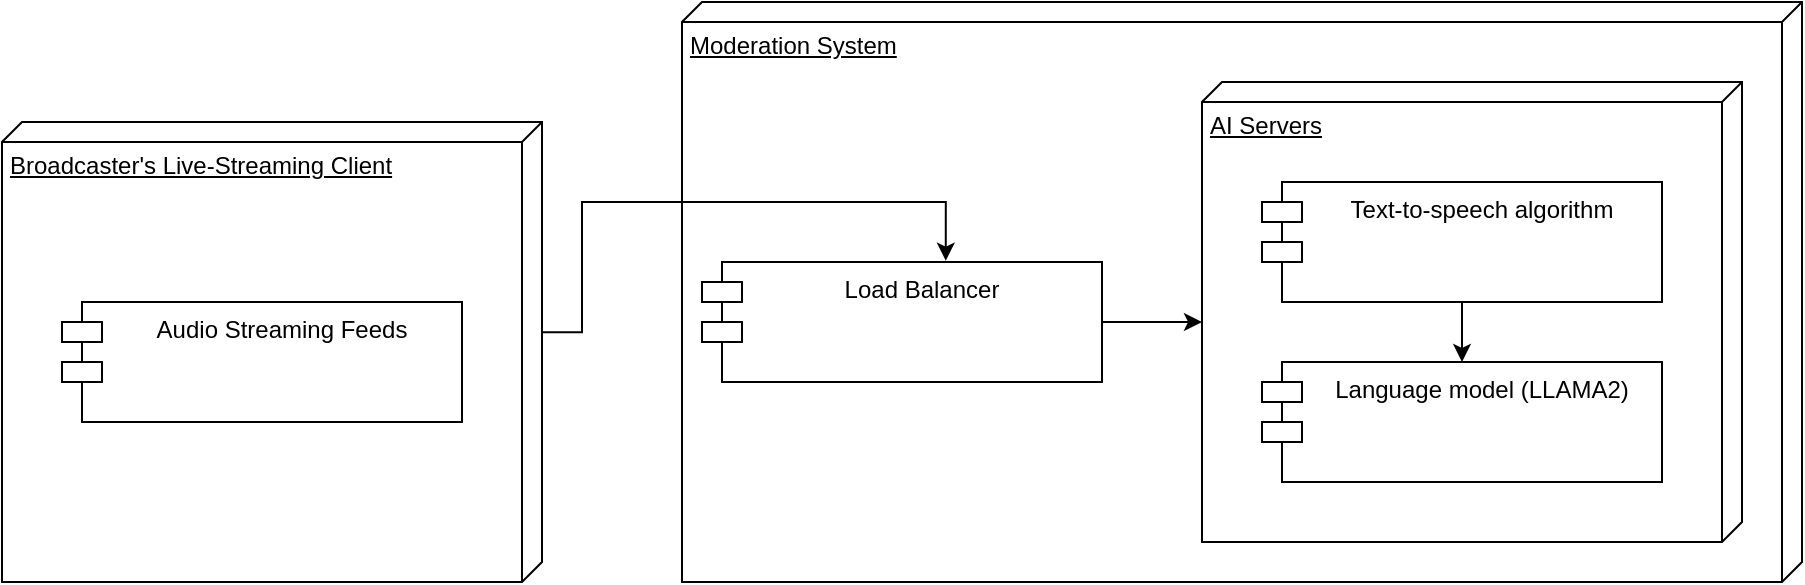 <mxfile version="24.3.1" type="github">
  <diagram name="Page-1" id="6l-aWB1IVbLnmjOB7kB2">
    <mxGraphModel dx="1185" dy="647" grid="1" gridSize="10" guides="1" tooltips="1" connect="1" arrows="1" fold="1" page="1" pageScale="1" pageWidth="1654" pageHeight="1169" math="0" shadow="0">
      <root>
        <mxCell id="0" />
        <mxCell id="1" parent="0" />
        <mxCell id="HJ-X_CtZePHmuaZGEfmu-8" style="edgeStyle=orthogonalEdgeStyle;rounded=0;orthogonalLoop=1;jettySize=auto;html=1;endArrow=classic;endFill=1;exitX=1;exitY=0.5;exitDx=0;exitDy=0;entryX=0;entryY=0;entryDx=120;entryDy=270;entryPerimeter=0;" edge="1" parent="1" source="HJ-X_CtZePHmuaZGEfmu-1" target="HJ-X_CtZePHmuaZGEfmu-11">
          <mxGeometry relative="1" as="geometry">
            <mxPoint x="1110" y="430" as="targetPoint" />
          </mxGeometry>
        </mxCell>
        <mxCell id="HJ-X_CtZePHmuaZGEfmu-1" value="Load Balancer" style="shape=module;align=left;spacingLeft=20;align=center;verticalAlign=top;whiteSpace=wrap;html=1;" vertex="1" parent="1">
          <mxGeometry x="900" y="430" width="200" height="60" as="geometry" />
        </mxCell>
        <mxCell id="HJ-X_CtZePHmuaZGEfmu-2" value="Language model (LLAMA2)" style="shape=module;align=left;spacingLeft=20;align=center;verticalAlign=top;whiteSpace=wrap;html=1;" vertex="1" parent="1">
          <mxGeometry x="1180" y="480" width="200" height="60" as="geometry" />
        </mxCell>
        <mxCell id="HJ-X_CtZePHmuaZGEfmu-12" style="edgeStyle=orthogonalEdgeStyle;rounded=0;orthogonalLoop=1;jettySize=auto;html=1;" edge="1" parent="1" source="HJ-X_CtZePHmuaZGEfmu-3" target="HJ-X_CtZePHmuaZGEfmu-2">
          <mxGeometry relative="1" as="geometry" />
        </mxCell>
        <mxCell id="HJ-X_CtZePHmuaZGEfmu-3" value="Text-to-speech algorithm" style="shape=module;align=center;spacingLeft=20;align=center;verticalAlign=top;whiteSpace=wrap;html=1;" vertex="1" parent="1">
          <mxGeometry x="1180" y="390" width="200" height="60" as="geometry" />
        </mxCell>
        <mxCell id="HJ-X_CtZePHmuaZGEfmu-11" value="AI Servers" style="verticalAlign=top;align=left;spacingTop=8;spacingLeft=2;spacingRight=12;shape=cube;size=10;direction=south;fontStyle=4;html=1;whiteSpace=wrap;fillColor=none;movable=1;resizable=1;rotatable=1;deletable=1;editable=1;locked=0;connectable=1;" vertex="1" parent="1">
          <mxGeometry x="1150" y="340" width="270" height="230" as="geometry" />
        </mxCell>
        <mxCell id="HJ-X_CtZePHmuaZGEfmu-15" value="Broadcaster&#39;s Live-Streaming Client" style="verticalAlign=top;align=left;spacingTop=8;spacingLeft=2;spacingRight=12;shape=cube;size=10;direction=south;fontStyle=4;html=1;whiteSpace=wrap;fillColor=none;movable=1;resizable=1;rotatable=1;deletable=1;editable=1;locked=0;connectable=1;" vertex="1" parent="1">
          <mxGeometry x="550" y="360" width="270" height="230" as="geometry" />
        </mxCell>
        <mxCell id="HJ-X_CtZePHmuaZGEfmu-14" value="Audio Streaming Feeds" style="shape=module;align=left;spacingLeft=20;align=center;verticalAlign=top;whiteSpace=wrap;html=1;" vertex="1" parent="1">
          <mxGeometry x="580" y="450" width="200" height="60" as="geometry" />
        </mxCell>
        <mxCell id="HJ-X_CtZePHmuaZGEfmu-17" value="Moderation System" style="verticalAlign=top;align=left;spacingTop=8;spacingLeft=2;spacingRight=12;shape=cube;size=10;direction=south;fontStyle=4;html=1;whiteSpace=wrap;fillColor=none;movable=1;resizable=1;rotatable=1;deletable=1;editable=1;locked=0;connectable=1;" vertex="1" parent="1">
          <mxGeometry x="890" y="300" width="560" height="290" as="geometry" />
        </mxCell>
        <mxCell id="HJ-X_CtZePHmuaZGEfmu-18" value="" style="endArrow=classic;html=1;rounded=0;endFill=1;entryX=0.5;entryY=0;entryDx=0;entryDy=0;edgeStyle=orthogonalEdgeStyle;exitX=0.457;exitY=0.001;exitDx=0;exitDy=0;exitPerimeter=0;" edge="1" parent="1">
          <mxGeometry width="50" height="50" relative="1" as="geometry">
            <mxPoint x="820.0" y="465.11" as="sourcePoint" />
            <mxPoint x="1021.89" y="429.36" as="targetPoint" />
            <Array as="points">
              <mxPoint x="840" y="465" />
              <mxPoint x="840" y="400" />
              <mxPoint x="1022" y="400" />
            </Array>
          </mxGeometry>
        </mxCell>
      </root>
    </mxGraphModel>
  </diagram>
</mxfile>
